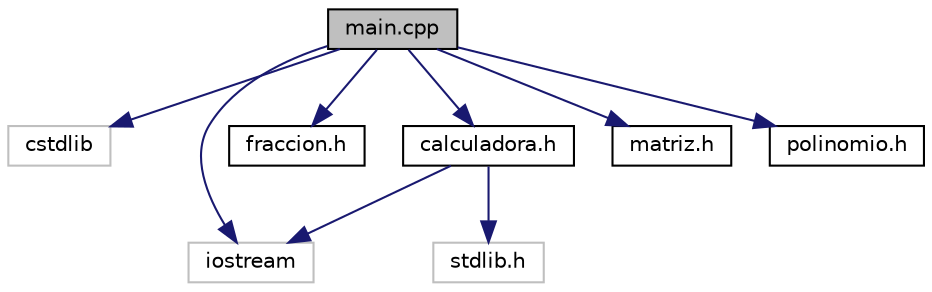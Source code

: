 digraph "main.cpp"
{
  edge [fontname="Helvetica",fontsize="10",labelfontname="Helvetica",labelfontsize="10"];
  node [fontname="Helvetica",fontsize="10",shape=record];
  Node1 [label="main.cpp",height=0.2,width=0.4,color="black", fillcolor="grey75", style="filled", fontcolor="black"];
  Node1 -> Node2 [color="midnightblue",fontsize="10",style="solid",fontname="Helvetica"];
  Node2 [label="cstdlib",height=0.2,width=0.4,color="grey75", fillcolor="white", style="filled"];
  Node1 -> Node3 [color="midnightblue",fontsize="10",style="solid",fontname="Helvetica"];
  Node3 [label="iostream",height=0.2,width=0.4,color="grey75", fillcolor="white", style="filled"];
  Node1 -> Node4 [color="midnightblue",fontsize="10",style="solid",fontname="Helvetica"];
  Node4 [label="fraccion.h",height=0.2,width=0.4,color="black", fillcolor="white", style="filled",URL="$fraccion_8h.html",tooltip="Clase Fraccion. "];
  Node1 -> Node5 [color="midnightblue",fontsize="10",style="solid",fontname="Helvetica"];
  Node5 [label="calculadora.h",height=0.2,width=0.4,color="black", fillcolor="white", style="filled",URL="$calculadora_8h.html",tooltip="Plantilla calculadora. "];
  Node5 -> Node3 [color="midnightblue",fontsize="10",style="solid",fontname="Helvetica"];
  Node5 -> Node6 [color="midnightblue",fontsize="10",style="solid",fontname="Helvetica"];
  Node6 [label="stdlib.h",height=0.2,width=0.4,color="grey75", fillcolor="white", style="filled"];
  Node1 -> Node7 [color="midnightblue",fontsize="10",style="solid",fontname="Helvetica"];
  Node7 [label="matriz.h",height=0.2,width=0.4,color="black", fillcolor="white", style="filled",URL="$matriz_8h.html",tooltip="Clase Matriz. "];
  Node1 -> Node8 [color="midnightblue",fontsize="10",style="solid",fontname="Helvetica"];
  Node8 [label="polinomio.h",height=0.2,width=0.4,color="black", fillcolor="white", style="filled",URL="$polinomio_8h.html",tooltip="Clase Polinomio. "];
}
